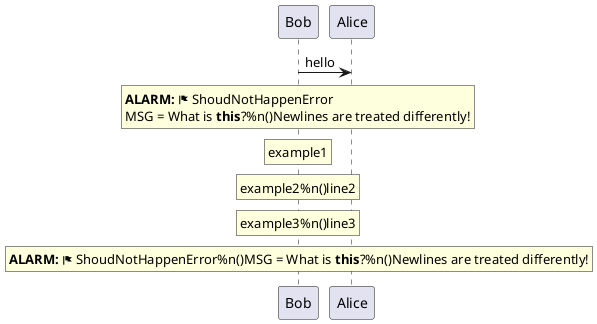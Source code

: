 {
  "sha1": "sjgrrvo9sycw9kcyakwtabwrjsan7dh",
  "insertion": {
    "when": "2024-06-04T17:28:45.164Z",
    "user": "plantuml@gmail.com"
  }
}
@startuml

!definelong RAISE_ALARM(part,alarmname,message)
rnote over part
  <b>ALARM:</b> <&flag> alarmname
  MSG = message
end note
!enddefinelong

!definelong RAISE_ALARM2(part,alarmname,message)
rnote over part : <b>ALARM:</b> <&flag> alarmname%n()MSG = message
!enddefinelong

Bob->Alice : hello
RAISE_ALARM(Bob,ShoudNotHappenError,What is <b>this</b>?%n()Newlines are treated differently!)
rnote over Bob : example1
rnote over Bob : example2%n()line2
rnote over Bob
example3%n()line3
end note
RAISE_ALARM2(Bob,ShoudNotHappenError,What is <b>this</b>?%n()Newlines are treated differently!)

@enduml
